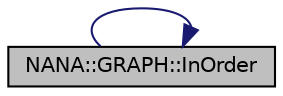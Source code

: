 digraph "NANA::GRAPH::InOrder"
{
 // LATEX_PDF_SIZE
  edge [fontname="Helvetica",fontsize="10",labelfontname="Helvetica",labelfontsize="10"];
  node [fontname="Helvetica",fontsize="10",shape=record];
  rankdir="LR";
  Node1 [label="NANA::GRAPH::InOrder",height=0.2,width=0.4,color="black", fillcolor="grey75", style="filled", fontcolor="black",tooltip="基于递归的后续遍历(左->右->根)"];
  Node1 -> Node1 [color="midnightblue",fontsize="10",style="solid",fontname="Helvetica"];
}
